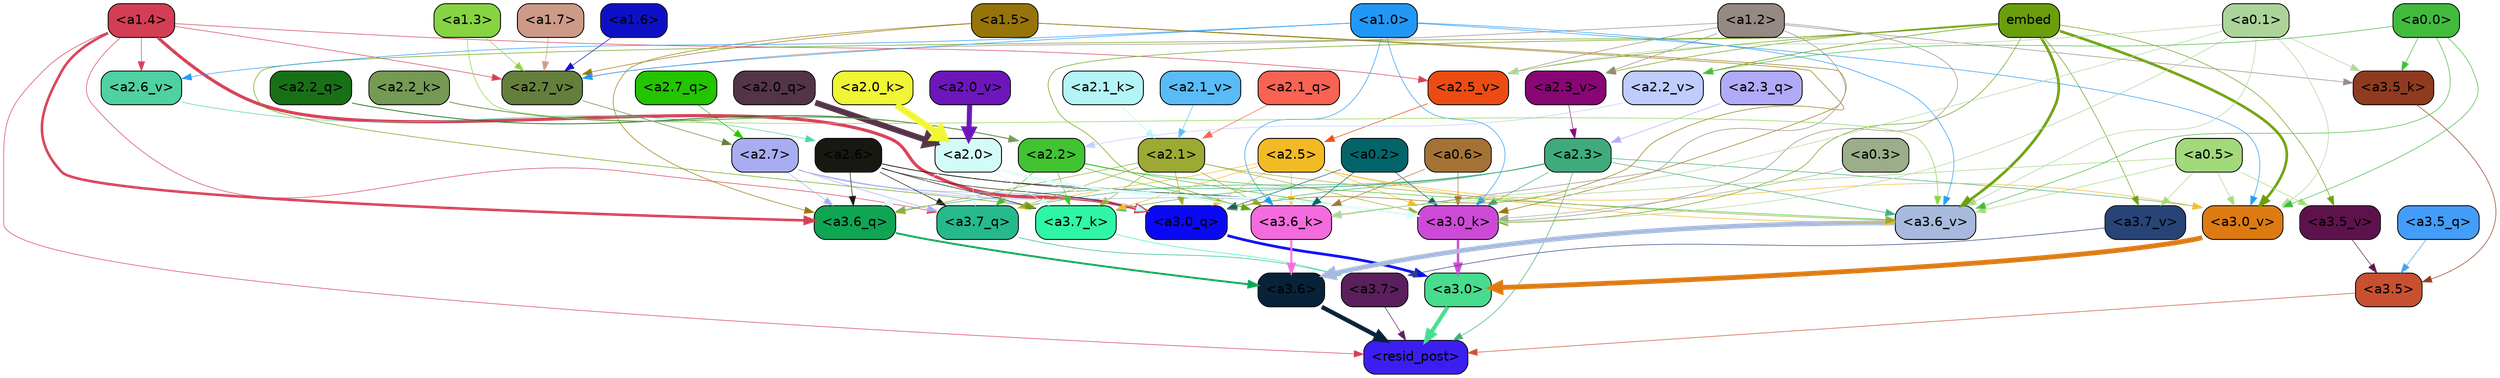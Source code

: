 strict digraph "" {
	graph [bgcolor=transparent,
		layout=dot,
		overlap=false,
		splines=true
	];
	"<a3.7>"	[color=black,
		fillcolor="#5a1f5c",
		fontname=Helvetica,
		shape=box,
		style="filled, rounded"];
	"<resid_post>"	[color=black,
		fillcolor="#3d1ef1",
		fontname=Helvetica,
		shape=box,
		style="filled, rounded"];
	"<a3.7>" -> "<resid_post>"	[color="#5a1f5c",
		penwidth=0.6];
	"<a3.6>"	[color=black,
		fillcolor="#072239",
		fontname=Helvetica,
		shape=box,
		style="filled, rounded"];
	"<a3.6>" -> "<resid_post>"	[color="#072239",
		penwidth=4.646730065345764];
	"<a3.5>"	[color=black,
		fillcolor="#c85031",
		fontname=Helvetica,
		shape=box,
		style="filled, rounded"];
	"<a3.5>" -> "<resid_post>"	[color="#c85031",
		penwidth=0.6];
	"<a3.0>"	[color=black,
		fillcolor="#47dc8e",
		fontname=Helvetica,
		shape=box,
		style="filled, rounded"];
	"<a3.0>" -> "<resid_post>"	[color="#47dc8e",
		penwidth=4.323132634162903];
	"<a2.3>"	[color=black,
		fillcolor="#3fab7c",
		fontname=Helvetica,
		shape=box,
		style="filled, rounded"];
	"<a2.3>" -> "<resid_post>"	[color="#3fab7c",
		penwidth=0.6];
	"<a3.7_q>"	[color=black,
		fillcolor="#26b98c",
		fontname=Helvetica,
		shape=box,
		style="filled, rounded"];
	"<a2.3>" -> "<a3.7_q>"	[color="#3fab7c",
		penwidth=0.6];
	"<a3.6_q>"	[color=black,
		fillcolor="#0ea553",
		fontname=Helvetica,
		shape=box,
		style="filled, rounded"];
	"<a2.3>" -> "<a3.6_q>"	[color="#3fab7c",
		penwidth=0.6];
	"<a3.0_q>"	[color=black,
		fillcolor="#0a09f6",
		fontname=Helvetica,
		shape=box,
		style="filled, rounded"];
	"<a2.3>" -> "<a3.0_q>"	[color="#3fab7c",
		penwidth=0.6];
	"<a3.7_k>"	[color=black,
		fillcolor="#2ff6a7",
		fontname=Helvetica,
		shape=box,
		style="filled, rounded"];
	"<a2.3>" -> "<a3.7_k>"	[color="#3fab7c",
		penwidth=0.6];
	"<a3.0_k>"	[color=black,
		fillcolor="#cd4ad6",
		fontname=Helvetica,
		shape=box,
		style="filled, rounded"];
	"<a2.3>" -> "<a3.0_k>"	[color="#3fab7c",
		penwidth=0.6];
	"<a3.6_v>"	[color=black,
		fillcolor="#a7bade",
		fontname=Helvetica,
		shape=box,
		style="filled, rounded"];
	"<a2.3>" -> "<a3.6_v>"	[color="#3fab7c",
		penwidth=0.6];
	"<a3.0_v>"	[color=black,
		fillcolor="#dd7b12",
		fontname=Helvetica,
		shape=box,
		style="filled, rounded"];
	"<a2.3>" -> "<a3.0_v>"	[color="#3fab7c",
		penwidth=0.6];
	"<a1.4>"	[color=black,
		fillcolor="#d33e54",
		fontname=Helvetica,
		shape=box,
		style="filled, rounded"];
	"<a1.4>" -> "<resid_post>"	[color="#d33e54",
		penwidth=0.6];
	"<a1.4>" -> "<a3.7_q>"	[color="#d33e54",
		penwidth=0.6];
	"<a1.4>" -> "<a3.6_q>"	[color="#d33e54",
		penwidth=2.700703263282776];
	"<a1.4>" -> "<a3.0_q>"	[color="#d33e54",
		penwidth=3.34255850315094];
	"<a2.7_v>"	[color=black,
		fillcolor="#647f3b",
		fontname=Helvetica,
		shape=box,
		style="filled, rounded"];
	"<a1.4>" -> "<a2.7_v>"	[color="#d33e54",
		penwidth=0.6];
	"<a2.6_v>"	[color=black,
		fillcolor="#4fd1a2",
		fontname=Helvetica,
		shape=box,
		style="filled, rounded"];
	"<a1.4>" -> "<a2.6_v>"	[color="#d33e54",
		penwidth=0.6];
	"<a2.5_v>"	[color=black,
		fillcolor="#ec4c13",
		fontname=Helvetica,
		shape=box,
		style="filled, rounded"];
	"<a1.4>" -> "<a2.5_v>"	[color="#d33e54",
		penwidth=0.6];
	"<a3.7_q>" -> "<a3.7>"	[color="#26b98c",
		penwidth=0.6];
	"<a3.6_q>" -> "<a3.6>"	[color="#0ea553",
		penwidth=2.03758105635643];
	"<a3.5_q>"	[color=black,
		fillcolor="#439df9",
		fontname=Helvetica,
		shape=box,
		style="filled, rounded"];
	"<a3.5_q>" -> "<a3.5>"	[color="#439df9",
		penwidth=0.6];
	"<a3.0_q>" -> "<a3.0>"	[color="#0a09f6",
		penwidth=2.8638100624084473];
	"<a3.7_k>" -> "<a3.7>"	[color="#2ff6a7",
		penwidth=0.6];
	"<a3.6_k>"	[color=black,
		fillcolor="#f46bde",
		fontname=Helvetica,
		shape=box,
		style="filled, rounded"];
	"<a3.6_k>" -> "<a3.6>"	[color="#f46bde",
		penwidth=2.174198240041733];
	"<a3.5_k>"	[color=black,
		fillcolor="#8f3b1f",
		fontname=Helvetica,
		shape=box,
		style="filled, rounded"];
	"<a3.5_k>" -> "<a3.5>"	[color="#8f3b1f",
		penwidth=0.6];
	"<a3.0_k>" -> "<a3.0>"	[color="#cd4ad6",
		penwidth=2.6274144649505615];
	"<a3.7_v>"	[color=black,
		fillcolor="#284477",
		fontname=Helvetica,
		shape=box,
		style="filled, rounded"];
	"<a3.7_v>" -> "<a3.7>"	[color="#284477",
		penwidth=0.6];
	"<a3.6_v>" -> "<a3.6>"	[color="#a7bade",
		penwidth=5.002329230308533];
	"<a3.5_v>"	[color=black,
		fillcolor="#5e124c",
		fontname=Helvetica,
		shape=box,
		style="filled, rounded"];
	"<a3.5_v>" -> "<a3.5>"	[color="#5e124c",
		penwidth=0.6];
	"<a3.0_v>" -> "<a3.0>"	[color="#dd7b12",
		penwidth=5.188832879066467];
	"<a2.7>"	[color=black,
		fillcolor="#a8adf1",
		fontname=Helvetica,
		shape=box,
		style="filled, rounded"];
	"<a2.7>" -> "<a3.7_q>"	[color="#a8adf1",
		penwidth=0.6];
	"<a2.7>" -> "<a3.6_q>"	[color="#a8adf1",
		penwidth=0.6];
	"<a2.7>" -> "<a3.0_q>"	[color="#a8adf1",
		penwidth=0.6];
	"<a2.7>" -> "<a3.7_k>"	[color="#a8adf1",
		penwidth=0.6];
	"<a2.7>" -> "<a3.0_k>"	[color="#a8adf1",
		penwidth=0.6];
	"<a2.6>"	[color=black,
		fillcolor="#171811",
		fontname=Helvetica,
		shape=box,
		style="filled, rounded"];
	"<a2.6>" -> "<a3.7_q>"	[color="#171811",
		penwidth=0.6];
	"<a2.6>" -> "<a3.6_q>"	[color="#171811",
		penwidth=0.6];
	"<a2.6>" -> "<a3.0_q>"	[color="#171811",
		penwidth=0.6];
	"<a2.6>" -> "<a3.7_k>"	[color="#171811",
		penwidth=0.6];
	"<a2.6>" -> "<a3.6_k>"	[color="#171811",
		penwidth=0.6];
	"<a2.6>" -> "<a3.0_k>"	[color="#171811",
		penwidth=0.6];
	"<a2.5>"	[color=black,
		fillcolor="#f2ba24",
		fontname=Helvetica,
		shape=box,
		style="filled, rounded"];
	"<a2.5>" -> "<a3.7_q>"	[color="#f2ba24",
		penwidth=0.6];
	"<a2.5>" -> "<a3.0_q>"	[color="#f2ba24",
		penwidth=0.6];
	"<a2.5>" -> "<a3.7_k>"	[color="#f2ba24",
		penwidth=0.6];
	"<a2.5>" -> "<a3.6_k>"	[color="#f2ba24",
		penwidth=0.6];
	"<a2.5>" -> "<a3.0_k>"	[color="#f2ba24",
		penwidth=0.6];
	"<a2.5>" -> "<a3.6_v>"	[color="#f2ba24",
		penwidth=0.6];
	"<a2.5>" -> "<a3.0_v>"	[color="#f2ba24",
		penwidth=0.6];
	"<a2.2>"	[color=black,
		fillcolor="#41c332",
		fontname=Helvetica,
		shape=box,
		style="filled, rounded"];
	"<a2.2>" -> "<a3.7_q>"	[color="#41c332",
		penwidth=0.6];
	"<a2.2>" -> "<a3.7_k>"	[color="#41c332",
		penwidth=0.6];
	"<a2.2>" -> "<a3.6_k>"	[color="#41c332",
		penwidth=0.6];
	"<a2.2>" -> "<a3.0_k>"	[color="#41c332",
		penwidth=0.6];
	"<a2.2>" -> "<a3.6_v>"	[color="#41c332",
		penwidth=0.6];
	"<a2.1>"	[color=black,
		fillcolor="#9ca933",
		fontname=Helvetica,
		shape=box,
		style="filled, rounded"];
	"<a2.1>" -> "<a3.7_q>"	[color="#9ca933",
		penwidth=0.6];
	"<a2.1>" -> "<a3.6_q>"	[color="#9ca933",
		penwidth=0.6];
	"<a2.1>" -> "<a3.0_q>"	[color="#9ca933",
		penwidth=0.6];
	"<a2.1>" -> "<a3.7_k>"	[color="#9ca933",
		penwidth=0.6];
	"<a2.1>" -> "<a3.6_k>"	[color="#9ca933",
		penwidth=0.6];
	"<a2.1>" -> "<a3.0_k>"	[color="#9ca933",
		penwidth=0.6];
	"<a2.1>" -> "<a3.6_v>"	[color="#9ca933",
		penwidth=0.6];
	"<a2.0>"	[color=black,
		fillcolor="#d3fbf7",
		fontname=Helvetica,
		shape=box,
		style="filled, rounded"];
	"<a2.0>" -> "<a3.7_q>"	[color="#d3fbf7",
		penwidth=0.6];
	"<a2.0>" -> "<a3.6_q>"	[color="#d3fbf7",
		penwidth=0.6];
	"<a2.0>" -> "<a3.0_q>"	[color="#d3fbf7",
		penwidth=0.6];
	"<a2.0>" -> "<a3.7_k>"	[color="#d3fbf7",
		penwidth=0.6];
	"<a2.0>" -> "<a3.6_k>"	[color="#d3fbf7",
		penwidth=1.6454488784074783];
	"<a2.0>" -> "<a3.0_k>"	[color="#d3fbf7",
		penwidth=2.2218968719244003];
	"<a1.5>"	[color=black,
		fillcolor="#967409",
		fontname=Helvetica,
		shape=box,
		style="filled, rounded"];
	"<a1.5>" -> "<a3.6_q>"	[color="#967409",
		penwidth=0.6];
	"<a1.5>" -> "<a3.0_q>"	[color="#967409",
		penwidth=0.6];
	"<a1.5>" -> "<a3.0_k>"	[color="#967409",
		penwidth=0.6];
	"<a1.5>" -> "<a2.7_v>"	[color="#967409",
		penwidth=0.6];
	"<a0.2>"	[color=black,
		fillcolor="#03656a",
		fontname=Helvetica,
		shape=box,
		style="filled, rounded"];
	"<a0.2>" -> "<a3.0_q>"	[color="#03656a",
		penwidth=0.6];
	"<a0.2>" -> "<a3.6_k>"	[color="#03656a",
		penwidth=0.6];
	"<a0.2>" -> "<a3.0_k>"	[color="#03656a",
		penwidth=0.6];
	embed	[color=black,
		fillcolor="#6b9e0b",
		fontname=Helvetica,
		shape=box,
		style="filled, rounded"];
	embed -> "<a3.7_k>"	[color="#6b9e0b",
		penwidth=0.6];
	embed -> "<a3.6_k>"	[color="#6b9e0b",
		penwidth=0.6];
	embed -> "<a3.0_k>"	[color="#6b9e0b",
		penwidth=0.6];
	embed -> "<a3.7_v>"	[color="#6b9e0b",
		penwidth=0.6];
	embed -> "<a3.6_v>"	[color="#6b9e0b",
		penwidth=2.8301228284835815];
	embed -> "<a3.5_v>"	[color="#6b9e0b",
		penwidth=0.6];
	embed -> "<a3.0_v>"	[color="#6b9e0b",
		penwidth=2.7660785913467407];
	embed -> "<a2.5_v>"	[color="#6b9e0b",
		penwidth=0.6];
	"<a2.3_v>"	[color=black,
		fillcolor="#890675",
		fontname=Helvetica,
		shape=box,
		style="filled, rounded"];
	embed -> "<a2.3_v>"	[color="#6b9e0b",
		penwidth=0.6];
	"<a2.2_v>"	[color=black,
		fillcolor="#becdfc",
		fontname=Helvetica,
		shape=box,
		style="filled, rounded"];
	embed -> "<a2.2_v>"	[color="#6b9e0b",
		penwidth=0.6909599304199219];
	"<a1.2>"	[color=black,
		fillcolor="#958984",
		fontname=Helvetica,
		shape=box,
		style="filled, rounded"];
	"<a1.2>" -> "<a3.6_k>"	[color="#958984",
		penwidth=0.6];
	"<a1.2>" -> "<a3.5_k>"	[color="#958984",
		penwidth=0.6];
	"<a1.2>" -> "<a3.0_k>"	[color="#958984",
		penwidth=0.6];
	"<a1.2>" -> "<a2.7_v>"	[color="#958984",
		penwidth=0.6];
	"<a1.2>" -> "<a2.5_v>"	[color="#958984",
		penwidth=0.6];
	"<a1.2>" -> "<a2.3_v>"	[color="#958984",
		penwidth=0.6];
	"<a1.0>"	[color=black,
		fillcolor="#2198f6",
		fontname=Helvetica,
		shape=box,
		style="filled, rounded"];
	"<a1.0>" -> "<a3.6_k>"	[color="#2198f6",
		penwidth=0.6];
	"<a1.0>" -> "<a3.0_k>"	[color="#2198f6",
		penwidth=0.6];
	"<a1.0>" -> "<a3.6_v>"	[color="#2198f6",
		penwidth=0.6];
	"<a1.0>" -> "<a3.0_v>"	[color="#2198f6",
		penwidth=0.6];
	"<a1.0>" -> "<a2.7_v>"	[color="#2198f6",
		penwidth=0.6];
	"<a1.0>" -> "<a2.6_v>"	[color="#2198f6",
		penwidth=0.6];
	"<a0.6>"	[color=black,
		fillcolor="#a57235",
		fontname=Helvetica,
		shape=box,
		style="filled, rounded"];
	"<a0.6>" -> "<a3.6_k>"	[color="#a57235",
		penwidth=0.6];
	"<a0.6>" -> "<a3.0_k>"	[color="#a57235",
		penwidth=0.6];
	"<a0.5>"	[color=black,
		fillcolor="#a2d97b",
		fontname=Helvetica,
		shape=box,
		style="filled, rounded"];
	"<a0.5>" -> "<a3.6_k>"	[color="#a2d97b",
		penwidth=0.6];
	"<a0.5>" -> "<a3.7_v>"	[color="#a2d97b",
		penwidth=0.6];
	"<a0.5>" -> "<a3.6_v>"	[color="#a2d97b",
		penwidth=0.6];
	"<a0.5>" -> "<a3.5_v>"	[color="#a2d97b",
		penwidth=0.6];
	"<a0.5>" -> "<a3.0_v>"	[color="#a2d97b",
		penwidth=0.6124261617660522];
	"<a0.1>"	[color=black,
		fillcolor="#acd49a",
		fontname=Helvetica,
		shape=box,
		style="filled, rounded"];
	"<a0.1>" -> "<a3.6_k>"	[color="#acd49a",
		penwidth=0.6];
	"<a0.1>" -> "<a3.5_k>"	[color="#acd49a",
		penwidth=0.6];
	"<a0.1>" -> "<a3.0_k>"	[color="#acd49a",
		penwidth=0.6];
	"<a0.1>" -> "<a3.6_v>"	[color="#acd49a",
		penwidth=0.6];
	"<a0.1>" -> "<a3.0_v>"	[color="#acd49a",
		penwidth=0.6];
	"<a0.1>" -> "<a2.5_v>"	[color="#acd49a",
		penwidth=0.6];
	"<a0.0>"	[color=black,
		fillcolor="#42bb3d",
		fontname=Helvetica,
		shape=box,
		style="filled, rounded"];
	"<a0.0>" -> "<a3.5_k>"	[color="#42bb3d",
		penwidth=0.6];
	"<a0.0>" -> "<a3.6_v>"	[color="#42bb3d",
		penwidth=0.6];
	"<a0.0>" -> "<a3.0_v>"	[color="#42bb3d",
		penwidth=0.6];
	"<a0.0>" -> "<a2.2_v>"	[color="#42bb3d",
		penwidth=0.6];
	"<a0.3>"	[color=black,
		fillcolor="#9cad89",
		fontname=Helvetica,
		shape=box,
		style="filled, rounded"];
	"<a0.3>" -> "<a3.0_k>"	[color="#9cad89",
		penwidth=0.6];
	"<a1.3>"	[color=black,
		fillcolor="#86d442",
		fontname=Helvetica,
		shape=box,
		style="filled, rounded"];
	"<a1.3>" -> "<a3.6_v>"	[color="#86d442",
		penwidth=0.6];
	"<a1.3>" -> "<a2.7_v>"	[color="#86d442",
		penwidth=0.6];
	"<a2.7_q>"	[color=black,
		fillcolor="#23c400",
		fontname=Helvetica,
		shape=box,
		style="filled, rounded"];
	"<a2.7_q>" -> "<a2.7>"	[color="#23c400",
		penwidth=0.6];
	"<a2.3_q>"	[color=black,
		fillcolor="#b0aaf8",
		fontname=Helvetica,
		shape=box,
		style="filled, rounded"];
	"<a2.3_q>" -> "<a2.3>"	[color="#b0aaf8",
		penwidth=0.6];
	"<a2.2_q>"	[color=black,
		fillcolor="#187016",
		fontname=Helvetica,
		shape=box,
		style="filled, rounded"];
	"<a2.2_q>" -> "<a2.2>"	[color="#187016",
		penwidth=0.8114519119262695];
	"<a2.1_q>"	[color=black,
		fillcolor="#f86352",
		fontname=Helvetica,
		shape=box,
		style="filled, rounded"];
	"<a2.1_q>" -> "<a2.1>"	[color="#f86352",
		penwidth=0.6];
	"<a2.0_q>"	[color=black,
		fillcolor="#543449",
		fontname=Helvetica,
		shape=box,
		style="filled, rounded"];
	"<a2.0_q>" -> "<a2.0>"	[color="#543449",
		penwidth=6.2323237657547];
	"<a2.2_k>"	[color=black,
		fillcolor="#749a54",
		fontname=Helvetica,
		shape=box,
		style="filled, rounded"];
	"<a2.2_k>" -> "<a2.2>"	[color="#749a54",
		penwidth=0.9331893920898438];
	"<a2.1_k>"	[color=black,
		fillcolor="#b3f5f6",
		fontname=Helvetica,
		shape=box,
		style="filled, rounded"];
	"<a2.1_k>" -> "<a2.1>"	[color="#b3f5f6",
		penwidth=0.6];
	"<a2.0_k>"	[color=black,
		fillcolor="#f0f535",
		fontname=Helvetica,
		shape=box,
		style="filled, rounded"];
	"<a2.0_k>" -> "<a2.0>"	[color="#f0f535",
		penwidth=7.158664226531982];
	"<a2.7_v>" -> "<a2.7>"	[color="#647f3b",
		penwidth=0.6];
	"<a2.6_v>" -> "<a2.6>"	[color="#4fd1a2",
		penwidth=0.6];
	"<a2.5_v>" -> "<a2.5>"	[color="#ec4c13",
		penwidth=0.6657319068908691];
	"<a2.3_v>" -> "<a2.3>"	[color="#890675",
		penwidth=0.6];
	"<a2.2_v>" -> "<a2.2>"	[color="#becdfc",
		penwidth=0.6];
	"<a2.1_v>"	[color=black,
		fillcolor="#59bcf8",
		fontname=Helvetica,
		shape=box,
		style="filled, rounded"];
	"<a2.1_v>" -> "<a2.1>"	[color="#59bcf8",
		penwidth=0.6];
	"<a2.0_v>"	[color=black,
		fillcolor="#6c16bc",
		fontname=Helvetica,
		shape=box,
		style="filled, rounded"];
	"<a2.0_v>" -> "<a2.0>"	[color="#6c16bc",
		penwidth=5.380099236965179];
	"<a1.7>"	[color=black,
		fillcolor="#cd9a88",
		fontname=Helvetica,
		shape=box,
		style="filled, rounded"];
	"<a1.7>" -> "<a2.7_v>"	[color="#cd9a88",
		penwidth=0.6];
	"<a1.6>"	[color=black,
		fillcolor="#0e10c7",
		fontname=Helvetica,
		shape=box,
		style="filled, rounded"];
	"<a1.6>" -> "<a2.7_v>"	[color="#0e10c7",
		penwidth=0.6];
}
